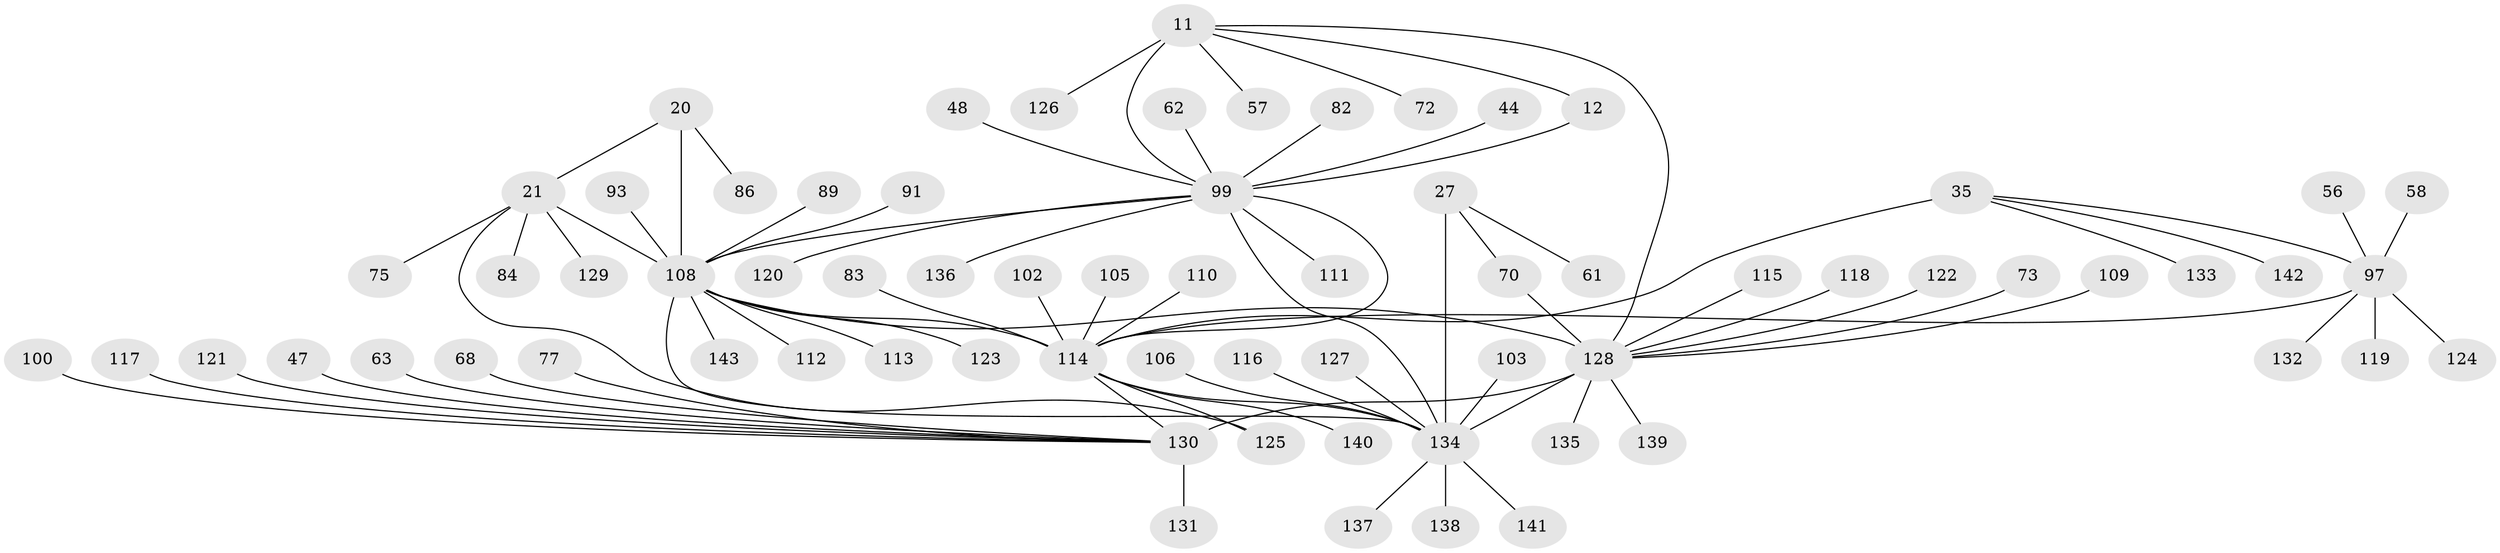 // original degree distribution, {8: 0.04195804195804196, 10: 0.04895104895104895, 9: 0.027972027972027972, 11: 0.027972027972027972, 14: 0.006993006993006993, 6: 0.03496503496503497, 12: 0.027972027972027972, 15: 0.006993006993006993, 7: 0.013986013986013986, 13: 0.006993006993006993, 1: 0.6433566433566433, 3: 0.04195804195804196, 2: 0.06993006993006994}
// Generated by graph-tools (version 1.1) at 2025/54/03/09/25 04:54:09]
// undirected, 71 vertices, 81 edges
graph export_dot {
graph [start="1"]
  node [color=gray90,style=filled];
  11 [super="+9"];
  12 [super="+10"];
  20 [super="+16"];
  21 [super="+15"];
  27 [super="+24"];
  35 [super="+34"];
  44;
  47;
  48;
  56;
  57;
  58;
  61;
  62;
  63;
  68;
  70;
  72;
  73;
  75;
  77;
  82 [super="+69"];
  83;
  84;
  86;
  89;
  91;
  93 [super="+54"];
  97 [super="+32+43"];
  99 [super="+14+41"];
  100;
  102;
  103;
  105;
  106;
  108 [super="+104+19+37+107+39+53+59+76+81+87"];
  109;
  110;
  111;
  112;
  113;
  114 [super="+33+46+49+52+55+78"];
  115;
  116;
  117;
  118;
  119;
  120;
  121;
  122;
  123;
  124;
  125;
  126 [super="+98"];
  127;
  128 [super="+7+36+65+66+67"];
  129;
  130 [super="+5"];
  131;
  132;
  133;
  134 [super="+95+28+23+90+40+42+50+64+80+85+92+94+101"];
  135;
  136;
  137;
  138;
  139;
  140;
  141;
  142 [super="+71+79"];
  143;
  11 -- 12 [weight=4];
  11 -- 72;
  11 -- 57;
  11 -- 126;
  11 -- 128;
  11 -- 99 [weight=6];
  12 -- 99 [weight=6];
  20 -- 21 [weight=4];
  20 -- 86;
  20 -- 108 [weight=6];
  21 -- 75;
  21 -- 129;
  21 -- 84;
  21 -- 125;
  21 -- 108 [weight=6];
  27 -- 61;
  27 -- 70;
  27 -- 134 [weight=10];
  35 -- 133;
  35 -- 142;
  35 -- 114 [weight=6];
  35 -- 97 [weight=4];
  44 -- 99;
  47 -- 130;
  48 -- 99;
  56 -- 97;
  58 -- 97;
  62 -- 99;
  63 -- 130;
  68 -- 130;
  70 -- 128;
  73 -- 128;
  77 -- 130;
  82 -- 99;
  83 -- 114;
  89 -- 108;
  91 -- 108;
  93 -- 108;
  97 -- 132;
  97 -- 114 [weight=6];
  97 -- 119;
  97 -- 124;
  99 -- 134 [weight=2];
  99 -- 136;
  99 -- 108 [weight=2];
  99 -- 111;
  99 -- 114;
  99 -- 120;
  100 -- 130;
  102 -- 114;
  103 -- 134;
  105 -- 114;
  106 -- 134;
  108 -- 143;
  108 -- 123;
  108 -- 112;
  108 -- 113;
  108 -- 114 [weight=2];
  108 -- 134 [weight=2];
  108 -- 128 [weight=2];
  109 -- 128;
  110 -- 114;
  114 -- 140;
  114 -- 125;
  114 -- 134 [weight=2];
  114 -- 130;
  115 -- 128;
  116 -- 134;
  117 -- 130;
  118 -- 128;
  121 -- 130;
  122 -- 128;
  127 -- 134;
  128 -- 135;
  128 -- 134;
  128 -- 139;
  128 -- 130 [weight=12];
  130 -- 131;
  134 -- 137;
  134 -- 138;
  134 -- 141;
}
